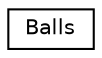 digraph "Graphical Class Hierarchy"
{
 // LATEX_PDF_SIZE
  edge [fontname="Helvetica",fontsize="10",labelfontname="Helvetica",labelfontsize="10"];
  node [fontname="Helvetica",fontsize="10",shape=record];
  rankdir="LR";
  Node0 [label="Balls",height=0.2,width=0.4,color="black", fillcolor="white", style="filled",URL="$classBalls.html",tooltip="This class represents our balls with point table."];
}
